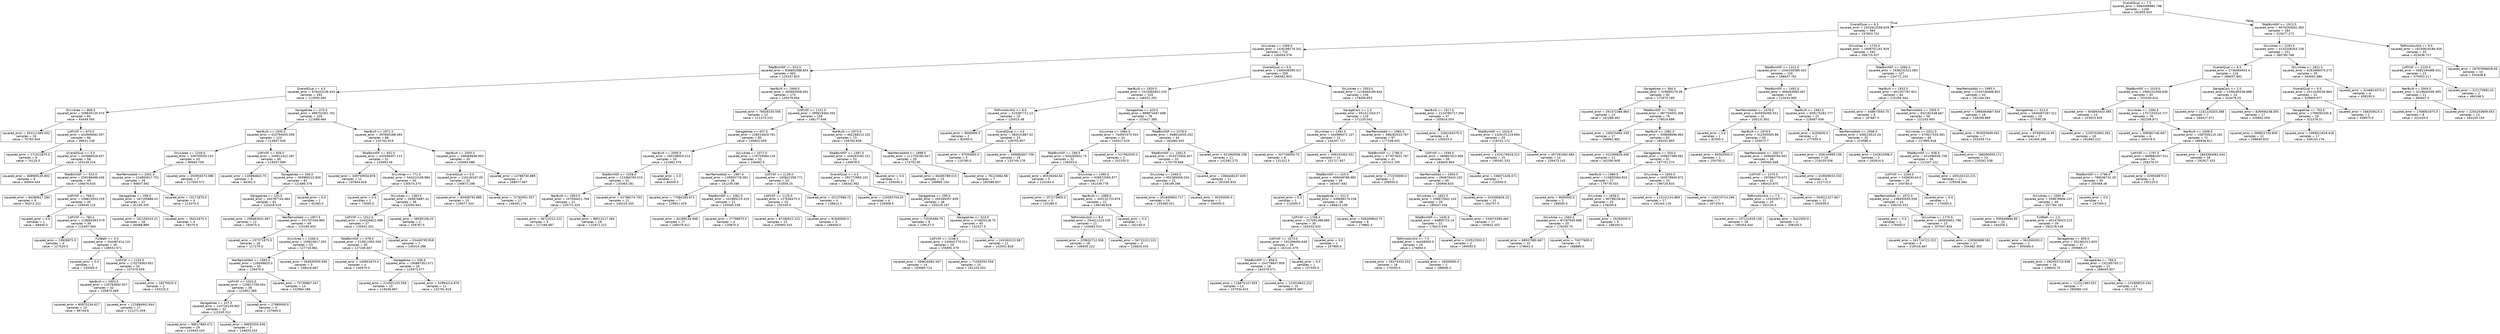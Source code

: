 digraph Tree {
node [shape=box, fontname="helvetica"] ;
edge [fontname="helvetica"] ;
0 [label="OverallQual <= 7.5\nsquared_error = 6564496985.798\nsamples = 1168\nvalue = 181855.043"] ;
1 [label="OverallQual <= 6.5\nsquared_error = 2422812556.629\nsamples = 984\nvalue = 157803.732"] ;
0 -> 1 [labeldistance=2.5, labelangle=45, headlabel="True"] ;
2 [label="GrLivArea <= 1409.0\nsquared_error = 1426198176.341\nsamples = 722\nvalue = 140054.576"] ;
1 -> 2 ;
3 [label="TotalBsmtSF <= 974.5\nsquared_error = 836852088.854\nsamples = 463\nvalue = 125337.823"] ;
2 -> 3 ;
4 [label="OverallQual <= 4.5\nsquared_error = 676423136.443\nsamples = 293\nvalue = 113593.392"] ;
3 -> 4 ;
5 [label="GrLivArea <= 808.0\nsquared_error = 549630135.574\nsamples = 84\nvalue = 93449.595"] ;
4 -> 5 ;
6 [label="squared_error = 353111360.052\nsamples = 18\nvalue = 70783.944"] ;
5 -> 6 ;
7 [label="1stFlrSF <= 675.5\nsquared_error = 424906062.057\nsamples = 66\nvalue = 99631.136"] ;
5 -> 7 ;
8 [label="squared_error = 271421875.0\nsamples = 8\nvalue = 74125.0"] ;
7 -> 8 ;
9 [label="OverallQual <= 3.5\nsquared_error = 343966526.657\nsamples = 58\nvalue = 103149.224"] ;
7 -> 9 ;
10 [label="squared_error = 368969135.802\nsamples = 9\nvalue = 83944.444"] ;
9 -> 10 ;
11 [label="TotalBsmtSF <= 553.0\nsquared_error = 259188496.436\nsamples = 49\nvalue = 106676.633"] ;
9 -> 11 ;
12 [label="squared_error = 84280617.284\nsamples = 9\nvalue = 94372.222"] ;
11 -> 12 ;
13 [label="1stFlrSF <= 709.0\nsquared_error = 256813553.259\nsamples = 40\nvalue = 109445.125"] ;
11 -> 13 ;
14 [label="squared_error = 0.0\nsamples = 1\nvalue = 68400.0"] ;
13 -> 14 ;
15 [label="1stFlrSF <= 783.0\nsquared_error = 219093393.579\nsamples = 39\nvalue = 110497.564"] ;
13 -> 15 ;
16 [label="squared_error = 23826875.0\nsamples = 4\nvalue = 127525.0"] ;
15 -> 16 ;
17 [label="FullBath <= 0.5\nsquared_error = 204487414.131\nsamples = 35\nvalue = 108551.571"] ;
15 -> 17 ;
18 [label="squared_error = 0.0\nsamples = 1\nvalue = 145000.0"] ;
17 -> 18 ;
19 [label="1stFlrSF <= 1155.5\nsquared_error = 170279363.952\nsamples = 34\nvalue = 107479.559"] ;
17 -> 19 ;
20 [label="YearBuilt <= 1953.5\nsquared_error = 135763692.937\nsamples = 32\nvalue = 105870.469"] ;
19 -> 20 ;
21 [label="squared_error = 80975134.427\nsamples = 15\nvalue = 99749.8"] ;
20 -> 21 ;
22 [label="squared_error = 121884942.644\nsamples = 17\nvalue = 111271.059"] ;
20 -> 22 ;
23 [label="squared_error = 18275625.0\nsamples = 2\nvalue = 133225.0"] ;
19 -> 23 ;
24 [label="GarageArea <= 375.0\nsquared_error = 498751001.761\nsamples = 209\nvalue = 121689.464"] ;
4 -> 24 ;
25 [label="YearBuilt <= 1935.5\nsquared_error = 423794055.559\nsamples = 123\nvalue = 113947.049"] ;
24 -> 25 ;
26 [label="GrLivArea <= 1249.0\nsquared_error = 339700505.153\nsamples = 33\nvalue = 99463.758"] ;
25 -> 26 ;
27 [label="YearRemodAdd <= 2001.0\nsquared_error = 224693017.751\nsamples = 26\nvalue = 94607.692"] ;
26 -> 27 ;
28 [label="GarageArea <= 298.0\nsquared_error = 187105888.43\nsamples = 22\nvalue = 91195.455"] ;
27 -> 28 ;
29 [label="squared_error = 161156543.21\nsamples = 18\nvalue = 94488.889"] ;
28 -> 29 ;
30 [label="squared_error = 35421875.0\nsamples = 4\nvalue = 76375.0"] ;
28 -> 30 ;
31 [label="squared_error = 15171875.0\nsamples = 4\nvalue = 113375.0"] ;
27 -> 31 ;
32 [label="squared_error = 353956573.388\nsamples = 7\nvalue = 117500.571"] ;
26 -> 32 ;
33 [label="1stFlrSF <= 556.0\nsquared_error = 349512422.287\nsamples = 90\nvalue = 119257.589"] ;
25 -> 33 ;
34 [label="squared_error = 135894843.75\nsamples = 8\nvalue = 94362.5"] ;
33 -> 34 ;
35 [label="GarageArea <= 356.0\nsquared_error = 303989222.845\nsamples = 82\nvalue = 121686.378"] ;
33 -> 35 ;
36 [label="GarageArea <= 220.0\nsquared_error = 263787743.484\nsamples = 81\nvalue = 122418.519"] ;
35 -> 36 ;
37 [label="squared_error = 299463541.667\nsamples = 12\nvalue = 105875.0"] ;
36 -> 37 ;
38 [label="YearRemodAdd <= 1957.5\nsquared_error = 201707444.865\nsamples = 69\nvalue = 125295.652"] ;
36 -> 38 ;
39 [label="squared_error = 257371875.0\nsamples = 16\nvalue = 117275.0"] ;
38 -> 39 ;
40 [label="GrLivArea <= 1346.0\nsquared_error = 159619617.302\nsamples = 53\nvalue = 127716.981"] ;
38 -> 40 ;
41 [label="YearRemodAdd <= 1993.0\nsquared_error = 126049825.0\nsamples = 50\nvalue = 126475.0"] ;
40 -> 41 ;
42 [label="1stFlrSF <= 1033.0\nsquared_error = 124817706.404\nsamples = 36\nvalue = 123951.389"] ;
41 -> 42 ;
43 [label="GarageArea <= 337.0\nsquared_error = 110726149.902\nsamples = 32\nvalue = 122245.312"] ;
42 -> 43 ;
44 [label="squared_error = 99017883.472\nsamples = 29\nvalue = 120943.103"] ;
43 -> 44 ;
45 [label="squared_error = 49055555.556\nsamples = 3\nvalue = 134833.333"] ;
43 -> 45 ;
46 [label="squared_error = 27980000.0\nsamples = 4\nvalue = 137600.0"] ;
42 -> 46 ;
47 [label="squared_error = 70730867.347\nsamples = 14\nvalue = 132964.286"] ;
41 -> 47 ;
48 [label="squared_error = 264930555.556\nsamples = 3\nvalue = 148416.667"] ;
40 -> 48 ;
49 [label="squared_error = 0.0\nsamples = 1\nvalue = 62383.0"] ;
35 -> 49 ;
50 [label="YearBuilt <= 1971.5\nsquared_error = 397600188.493\nsamples = 86\nvalue = 132762.919"] ;
24 -> 50 ;
51 [label="TotalBsmtSF <= 651.5\nsquared_error = 432046457.113\nsamples = 51\nvalue = 125693.49"] ;
50 -> 51 ;
52 [label="squared_error = 349759504.876\nsamples = 11\nvalue = 107944.818"] ;
51 -> 52 ;
53 [label="GrLivArea <= 771.0\nsquared_error = 344223108.984\nsamples = 40\nvalue = 130574.375"] ;
51 -> 53 ;
54 [label="squared_error = 0.0\nsamples = 1\nvalue = 73000.0"] ;
53 -> 54 ;
55 [label="GrLivArea <= 1383.5\nsquared_error = 265874887.41\nsamples = 39\nvalue = 132050.641"] ;
53 -> 55 ;
56 [label="1stFlrSF <= 1012.0\nsquared_error = 234326822.498\nsamples = 37\nvalue = 130551.351"] ;
55 -> 56 ;
57 [label="TotalBsmtSF <= 678.0\nsquared_error = 213811955.556\nsamples = 30\nvalue = 127106.667"] ;
56 -> 57 ;
58 [label="squared_error = 140901875.0\nsamples = 4\nvalue = 140975.0"] ;
57 -> 58 ;
59 [label="GarageArea <= 536.0\nsquared_error = 190887352.071\nsamples = 26\nvalue = 124973.077"] ;
57 -> 59 ;
60 [label="squared_error = 214501155.556\nsamples = 15\nvalue = 119246.667"] ;
59 -> 60 ;
61 [label="squared_error = 52994214.876\nsamples = 11\nvalue = 132781.818"] ;
59 -> 61 ;
62 [label="squared_error = 53449795.918\nsamples = 7\nvalue = 145314.286"] ;
56 -> 62 ;
63 [label="squared_error = 38595156.25\nsamples = 2\nvalue = 159787.5"] ;
55 -> 63 ;
64 [label="YearBuilt <= 2005.5\nsquared_error = 168469646.993\nsamples = 35\nvalue = 143064.086"] ;
50 -> 64 ;
65 [label="OverallQual <= 5.5\nsquared_error = 116130167.09\nsamples = 32\nvalue = 140672.188"] ;
64 -> 65 ;
66 [label="squared_error = 83408792.889\nsamples = 15\nvalue = 134077.333"] ;
65 -> 66 ;
67 [label="squared_error = 72765951.557\nsamples = 17\nvalue = 146491.176"] ;
65 -> 67 ;
68 [label="squared_error = 14788730.889\nsamples = 3\nvalue = 168577.667"] ;
64 -> 68 ;
69 [label="YearBuilt <= 1949.0\nsquared_error = 465893508.401\nsamples = 170\nvalue = 145579.694"] ;
3 -> 69 ;
70 [label="squared_error = 76928155.556\nsamples = 12\nvalue = 111373.333"] ;
69 -> 70 ;
71 [label="1stFlrSF <= 1151.0\nsquared_error = 399819364.355\nsamples = 158\nvalue = 148177.646"] ;
69 -> 71 ;
72 [label="GarageArea <= 407.0\nsquared_error = 228514620.761\nsamples = 85\nvalue = 140802.059"] ;
71 -> 72 ;
73 [label="YearBuilt <= 2000.5\nsquared_error = 180108503.214\nsamples = 33\nvalue = 131882.576"] ;
72 -> 73 ;
74 [label="TotalBsmtSF <= 1058.0\nsquared_error = 113384765.015\nsamples = 32\nvalue = 133363.281"] ;
73 -> 74 ;
75 [label="YearBuilt <= 1953.5\nsquared_error = 107594421.769\nsamples = 21\nvalue = 129771.429"] ;
74 -> 75 ;
76 [label="squared_error = 36722222.222\nsamples = 3\nvalue = 117166.667"] ;
75 -> 76 ;
77 [label="squared_error = 88513117.284\nsamples = 18\nvalue = 131872.222"] ;
75 -> 77 ;
78 [label="squared_error = 52788274.793\nsamples = 11\nvalue = 140220.455"] ;
74 -> 78 ;
79 [label="squared_error = 0.0\nsamples = 1\nvalue = 84500.0"] ;
73 -> 79 ;
80 [label="GrLivArea <= 1071.0\nsquared_error = 176705084.135\nsamples = 52\nvalue = 146462.5"] ;
72 -> 80 ;
81 [label="YearRemodAdd <= 1967.0\nsquared_error = 139950778.061\nsamples = 28\nvalue = 141239.286"] ;
80 -> 81 ;
82 [label="squared_error = 77084183.673\nsamples = 7\nvalue = 129821.429"] ;
81 -> 82 ;
83 [label="TotalBsmtSF <= 1061.5\nsquared_error = 102965215.419\nsamples = 21\nvalue = 145045.238"] ;
81 -> 83 ;
84 [label="squared_error = 62289134.948\nsamples = 17\nvalue = 148379.412"] ;
83 -> 84 ;
85 [label="squared_error = 27796875.0\nsamples = 4\nvalue = 130875.0"] ;
83 -> 85 ;
86 [label="1stFlrSF <= 1139.0\nsquared_error = 150622356.771\nsamples = 24\nvalue = 152556.25"] ;
80 -> 86 ;
87 [label="1stFlrSF <= 1125.5\nsquared_error = 127656475.0\nsamples = 20\nvalue = 155345.0"] ;
86 -> 87 ;
88 [label="squared_error = 67180622.222\nsamples = 15\nvalue = 150993.333"] ;
87 -> 88 ;
89 [label="squared_error = 81840000.0\nsamples = 5\nvalue = 168400.0"] ;
87 -> 89 ;
90 [label="squared_error = 32137968.75\nsamples = 4\nvalue = 138612.5"] ;
86 -> 90 ;
91 [label="YearBuilt <= 1973.5\nsquared_error = 462188215.102\nsamples = 73\nvalue = 156765.658"] ;
71 -> 91 ;
92 [label="TotalBsmtSF <= 1497.0\nsquared_error = 426263182.151\nsamples = 53\nvalue = 149978.0"] ;
91 -> 92 ;
93 [label="OverallQual <= 4.5\nsquared_error = 292772960.191\nsamples = 52\nvalue = 148342.962"] ;
92 -> 93 ;
94 [label="squared_error = 125093704.25\nsamples = 4\nvalue = 126908.5"] ;
93 -> 94 ;
95 [label="GarageArea <= 295.5\nsquared_error = 265269357.639\nsamples = 48\nvalue = 150129.167"] ;
93 -> 95 ;
96 [label="squared_error = 72535468.75\nsamples = 8\nvalue = 139137.5"] ;
95 -> 96 ;
97 [label="GarageArea <= 524.0\nsquared_error = 274820118.75\nsamples = 40\nvalue = 152327.5"] ;
95 -> 97 ;
98 [label="1stFlrSF <= 1248.5\nsquared_error = 240642770.511\nsamples = 29\nvalue = 155891.379"] ;
97 -> 98 ;
99 [label="squared_error = 356616492.347\nsamples = 14\nvalue = 150060.714"] ;
98 -> 99 ;
100 [label="squared_error = 71055555.556\nsamples = 15\nvalue = 161333.333"] ;
98 -> 100 ;
101 [label="squared_error = 243160123.967\nsamples = 11\nvalue = 142931.818"] ;
97 -> 101 ;
102 [label="squared_error = 0.0\nsamples = 1\nvalue = 235000.0"] ;
92 -> 102 ;
103 [label="YearRemodAdd <= 1998.5\nsquared_error = 111755280.947\nsamples = 20\nvalue = 174752.95"] ;
91 -> 103 ;
104 [label="squared_error = 66265789.515\nsamples = 13\nvalue = 169995.154"] ;
103 -> 104 ;
105 [label="squared_error = 76123064.98\nsamples = 7\nvalue = 183588.857"] ;
103 -> 105 ;
106 [label="OverallQual <= 5.5\nsquared_error = 1400438390.427\nsamples = 259\nvalue = 166362.903"] ;
2 -> 106 ;
107 [label="YearBuilt <= 1920.5\nsquared_error = 1023082822.245\nsamples = 103\nvalue = 146531.291"] ;
106 -> 107 ;
108 [label="TotRmsAbvGrd <= 6.5\nsquared_error = 515387711.13\nsamples = 25\nvalue = 125015.48"] ;
107 -> 108 ;
109 [label="squared_error = 9000000.0\nsamples = 2\nvalue = 82000.0"] ;
108 -> 109 ;
110 [label="OverallQual <= 4.5\nsquared_error = 384531867.52\nsamples = 23\nvalue = 128755.957"] ;
108 -> 110 ;
111 [label="squared_error = 97093600.0\nsamples = 5\nvalue = 110780.0"] ;
110 -> 111 ;
112 [label="squared_error = 349682847.756\nsamples = 18\nvalue = 133749.278"] ;
110 -> 112 ;
113 [label="GarageArea <= 425.0\nsquared_error = 989874467.698\nsamples = 78\nvalue = 153427.385"] ;
107 -> 113 ;
114 [label="GrLivArea <= 1984.0\nsquared_error = 744001475.543\nsamples = 34\nvalue = 140417.529"] ;
113 -> 114 ;
115 [label="TotalBsmtSF <= 266.5\nsquared_error = 504265922.75\nsamples = 32\nvalue = 136553.0"] ;
114 -> 115 ;
116 [label="squared_error = 85536464.64\nsamples = 5\nvalue = 110164.4"] ;
115 -> 116 ;
117 [label="GrLivArea <= 1490.0\nsquared_error = 428972593.877\nsamples = 27\nvalue = 141439.778"] ;
115 -> 117 ;
118 [label="squared_error = 257173600.0\nsamples = 5\nvalue = 120280.0"] ;
117 -> 118 ;
119 [label="YearBuilt <= 1989.5\nsquared_error = 343132723.876\nsamples = 22\nvalue = 146248.818"] ;
117 -> 119 ;
120 [label="TotRmsAbvGrd <= 9.0\nsquared_error = 254411124.535\nsamples = 21\nvalue = 144063.524"] ;
119 -> 120 ;
121 [label="squared_error = 229632712.506\nsamples = 18\nvalue = 146935.222"] ;
120 -> 121 ;
122 [label="squared_error = 56722222.222\nsamples = 3\nvalue = 126833.333"] ;
120 -> 122 ;
123 [label="squared_error = 0.0\nsamples = 1\nvalue = 192140.0"] ;
119 -> 123 ;
124 [label="squared_error = 517562500.0\nsamples = 2\nvalue = 202250.0"] ;
114 -> 124 ;
125 [label="TotalBsmtSF <= 1578.0\nsquared_error = 948014035.202\nsamples = 44\nvalue = 163480.455"] ;
113 -> 125 ;
126 [label="TotalBsmtSF <= 1302.5\nsquared_error = 910372604.007\nsamples = 33\nvalue = 170779.848"] ;
125 -> 126 ;
127 [label="GrLivArea <= 2460.5\nsquared_error = 452385658.204\nsamples = 21\nvalue = 159199.286"] ;
126 -> 127 ;
128 [label="squared_error = 351840663.717\nsamples = 19\nvalue = 155483.421"] ;
127 -> 128 ;
129 [label="squared_error = 30250000.0\nsamples = 2\nvalue = 194500.0"] ;
127 -> 129 ;
130 [label="squared_error = 1066448107.639\nsamples = 12\nvalue = 191045.833"] ;
126 -> 130 ;
131 [label="squared_error = 421564506.198\nsamples = 11\nvalue = 141582.273"] ;
125 -> 131 ;
132 [label="GrLivArea <= 1933.0\nsquared_error = 1218464199.844\nsamples = 156\nvalue = 179456.853"] ;
106 -> 132 ;
133 [label="GarageCars <= 1.5\nsquared_error = 651311503.57\nsamples = 119\nvalue = 171230.042"] ;
132 -> 133 ;
134 [label="GrLivArea <= 1491.5\nsquared_error = 444986472.107\nsamples = 22\nvalue = 144297.727"] ;
133 -> 134 ;
135 [label="squared_error = 347746093.75\nsamples = 8\nvalue = 131312.5"] ;
134 -> 135 ;
136 [label="squared_error = 349142002.551\nsamples = 14\nvalue = 151717.857"] ;
134 -> 136 ;
137 [label="YearRemodAdd <= 1983.0\nsquared_error = 496282533.787\nsamples = 97\nvalue = 177338.402"] ;
133 -> 137 ;
138 [label="TotalBsmtSF <= 1786.0\nsquared_error = 477873631.767\nsamples = 41\nvalue = 167412.195"] ;
137 -> 138 ;
139 [label="TotalBsmtSF <= 325.0\nsquared_error = 406048786.982\nsamples = 39\nvalue = 165407.692"] ;
138 -> 139 ;
140 [label="squared_error = 0.0\nsamples = 1\nvalue = 112000.0"] ;
139 -> 140 ;
141 [label="GarageArea <= 512.5\nsquared_error = 339696274.238\nsamples = 38\nvalue = 166813.158"] ;
139 -> 141 ;
142 [label="1stFlrSF <= 1706.5\nsquared_error = 227091388.889\nsamples = 30\nvalue = 163333.333"] ;
141 -> 142 ;
143 [label="1stFlrSF <= 1673.0\nsquared_error = 192299494.649\nsamples = 29\nvalue = 162141.379"] ;
142 -> 143 ;
144 [label="TotalBsmtSF <= 856.5\nsquared_error = 154778647.959\nsamples = 28\nvalue = 163378.571"] ;
143 -> 144 ;
145 [label="squared_error = 116875147.929\nsamples = 13\nvalue = 157034.615"] ;
144 -> 145 ;
146 [label="squared_error = 122519622.222\nsamples = 15\nvalue = 168876.667"] ;
144 -> 146 ;
147 [label="squared_error = 0.0\nsamples = 1\nvalue = 127500.0"] ;
143 -> 147 ;
148 [label="squared_error = 0.0\nsamples = 1\nvalue = 197900.0"] ;
142 -> 148 ;
149 [label="squared_error = 546269843.75\nsamples = 8\nvalue = 179862.5"] ;
141 -> 149 ;
150 [label="squared_error = 272250000.0\nsamples = 2\nvalue = 206500.0"] ;
138 -> 150 ;
151 [label="1stFlrSF <= 1594.0\nsquared_error = 384807623.908\nsamples = 56\nvalue = 184605.804"] ;
137 -> 151 ;
152 [label="YearRemodAdd <= 2004.5\nsquared_error = 294870442.232\nsamples = 49\nvalue = 180906.633"] ;
151 -> 152 ;
153 [label="GrLivArea <= 1652.5\nsquared_error = 206872942.143\nsamples = 39\nvalue = 185047.436"] ;
152 -> 153 ;
154 [label="TotalBsmtSF <= 1435.0\nsquared_error = 84895723.14\nsamples = 22\nvalue = 178413.636"] ;
153 -> 154 ;
155 [label="TotRmsAbvGrd <= 7.5\nsquared_error = 44438500.0\nsamples = 20\nvalue = 176850.0"] ;
154 -> 155 ;
156 [label="squared_error = 29373333.333\nsamples = 18\nvalue = 175500.0"] ;
155 -> 156 ;
157 [label="squared_error = 16000000.0\nsamples = 2\nvalue = 189000.0"] ;
155 -> 157 ;
158 [label="squared_error = 220522500.0\nsamples = 2\nvalue = 194050.0"] ;
154 -> 158 ;
159 [label="squared_error = 234074394.464\nsamples = 17\nvalue = 193632.353"] ;
153 -> 159 ;
160 [label="squared_error = 310395826.25\nsamples = 10\nvalue = 164757.5"] ;
152 -> 160 ;
161 [label="squared_error = 248071428.571\nsamples = 7\nvalue = 210500.0"] ;
151 -> 161 ;
162 [label="YearBuilt <= 1917.5\nsquared_error = 2124785717.294\nsamples = 37\nvalue = 205916.054"] ;
132 -> 162 ;
163 [label="squared_error = 2262164375.0\nsamples = 8\nvalue = 159425.0"] ;
162 -> 163 ;
164 [label="TotalBsmtSF <= 1024.5\nsquared_error = 1326151224.694\nsamples = 29\nvalue = 218741.172"] ;
162 -> 164 ;
165 [label="squared_error = 1324176918.222\nsamples = 15\nvalue = 199391.333"] ;
164 -> 165 ;
166 [label="squared_error = 497291662.694\nsamples = 14\nvalue = 239473.143"] ;
164 -> 166 ;
167 [label="GrLivArea <= 1725.0\nsquared_error = 1908701161.929\nsamples = 262\nvalue = 206715.527"] ;
1 -> 167 ;
168 [label="TotalBsmtSF <= 1312.0\nsquared_error = 1034100385.433\nsamples = 155\nvalue = 188037.761"] ;
167 -> 168 ;
169 [label="GarageArea <= 384.0\nsquared_error = 529065270.39\nsamples = 92\nvalue = 172975.185"] ;
168 -> 169 ;
170 [label="squared_error = 291472366.864\nsamples = 13\nvalue = 142288.462"] ;
169 -> 170 ;
171 [label="TotalBsmtSF <= 706.0\nsquared_error = 387704051.306\nsamples = 79\nvalue = 178024.899"] ;
169 -> 171 ;
172 [label="squared_error = 100070494.339\nsamples = 17\nvalue = 158961.882"] ;
171 -> 172 ;
173 [label="YearBuilt <= 1981.0\nsquared_error = 339608696.963\nsamples = 62\nvalue = 183251.855"] ;
171 -> 173 ;
174 [label="squared_error = 412280826.446\nsamples = 11\nvalue = 162390.909"] ;
173 -> 174 ;
175 [label="GarageArea <= 504.0\nsquared_error = 209827389.062\nsamples = 51\nvalue = 187751.275"] ;
173 -> 175 ;
176 [label="YearBuilt <= 1989.0\nsquared_error = 115855564.815\nsamples = 27\nvalue = 179778.333"] ;
175 -> 176 ;
177 [label="squared_error = 9000000.0\nsamples = 2\nvalue = 199500.0"] ;
176 -> 177 ;
178 [label="GrLivArea <= 1658.0\nsquared_error = 90799236.64\nsamples = 25\nvalue = 178200.6"] ;
176 -> 178 ;
179 [label="GrLivArea <= 1563.5\nsquared_error = 87187045.688\nsamples = 20\nvalue = 176200.75"] ;
178 -> 179 ;
180 [label="squared_error = 68937580.667\nsamples = 15\nvalue = 178641.0"] ;
179 -> 180 ;
181 [label="squared_error = 70477600.0\nsamples = 5\nvalue = 168880.0"] ;
179 -> 181 ;
182 [label="squared_error = 25260000.0\nsamples = 5\nvalue = 186200.0"] ;
178 -> 182 ;
183 [label="GrLivArea <= 1650.5\nsquared_error = 163578940.972\nsamples = 24\nvalue = 196720.833"] ;
175 -> 183 ;
184 [label="squared_error = 113141141.869\nsamples = 17\nvalue = 192344.118"] ;
183 -> 184 ;
185 [label="squared_error = 126570714.286\nsamples = 7\nvalue = 207350.0"] ;
183 -> 185 ;
186 [label="TotalBsmtSF <= 1492.0\nsquared_error = 956463060.467\nsamples = 63\nvalue = 210033.905"] ;
168 -> 186 ;
187 [label="YearRemodAdd <= 1978.0\nsquared_error = 845936495.551\nsamples = 41\nvalue = 200131.902"] ;
186 -> 187 ;
188 [label="squared_error = 0.0\nsamples = 1\nvalue = 82500.0"] ;
187 -> 188 ;
189 [label="YearBuilt <= 1979.5\nsquared_error = 512505005.86\nsamples = 40\nvalue = 203072.7"] ;
187 -> 189 ;
190 [label="squared_error = 85562500.0\nsamples = 2\nvalue = 250750.0"] ;
189 -> 190 ;
191 [label="YearRemodAdd <= 2007.5\nsquared_error = 409040764.601\nsamples = 38\nvalue = 200563.368"] ;
189 -> 191 ;
192 [label="1stFlrSF <= 1475.5\nsquared_error = 297964770.672\nsamples = 32\nvalue = 196410.875"] ;
191 -> 192 ;
193 [label="TotRmsAbvGrd <= 7.5\nsquared_error = 125253077.1\nsamples = 20\nvalue = 192134.0"] ;
192 -> 193 ;
194 [label="squared_error = 107121628.136\nsamples = 18\nvalue = 190354.444"] ;
193 -> 194 ;
195 [label="squared_error = 3422500.0\nsamples = 2\nvalue = 208150.0"] ;
193 -> 195 ;
196 [label="squared_error = 504521327.667\nsamples = 12\nvalue = 203539.0"] ;
192 -> 196 ;
197 [label="squared_error = 419009033.333\nsamples = 6\nvalue = 222710.0"] ;
191 -> 197 ;
198 [label="YearBuilt <= 1992.5\nsquared_error = 639175282.777\nsamples = 22\nvalue = 228487.636"] ;
186 -> 198 ;
199 [label="squared_error = 6250000.0\nsamples = 2\nvalue = 277500.0"] ;
198 -> 199 ;
200 [label="YearRemodAdd <= 2006.5\nsquared_error = 438224514.24\nsamples = 20\nvalue = 223586.4"] ;
198 -> 200 ;
201 [label="squared_error = 259144969.136\nsamples = 18\nvalue = 219105.556"] ;
200 -> 201 ;
202 [label="squared_error = 242923396.0\nsamples = 2\nvalue = 263914.0"] ;
200 -> 202 ;
203 [label="TotalBsmtSF <= 1060.0\nsquared_error = 1938231521.083\nsamples = 107\nvalue = 233772.103"] ;
167 -> 203 ;
204 [label="YearBuilt <= 1933.5\nsquared_error = 951357767.601\nsamples = 64\nvalue = 215354.344"] ;
203 -> 204 ;
205 [label="squared_error = 448873593.75\nsamples = 8\nvalue = 167687.5"] ;
204 -> 205 ;
206 [label="YearRemodAdd <= 2005.5\nsquared_error = 652181548.667\nsamples = 56\nvalue = 222163.893"] ;
204 -> 206 ;
207 [label="GrLivArea <= 2021.5\nsquared_error = 470617534.361\nsamples = 49\nvalue = 217895.918"] ;
206 -> 207 ;
208 [label="TotalBsmtSF <= 938.5\nsquared_error = 421096936.728\nsamples = 36\nvalue = 212347.222"] ;
207 -> 208 ;
209 [label="1stFlrSF <= 1204.0\nsquared_error = 240926144.0\nsamples = 25\nvalue = 204784.0"] ;
208 -> 209 ;
210 [label="YearRemodAdd <= 1972.0\nsquared_error = 198450555.556\nsamples = 24\nvalue = 206233.333"] ;
209 -> 210 ;
211 [label="squared_error = 0.0\nsamples = 1\nvalue = 176000.0"] ;
210 -> 211 ;
212 [label="GrLivArea <= 1775.5\nsquared_error = 165609451.796\nsamples = 23\nvalue = 207547.826"] ;
210 -> 212 ;
213 [label="squared_error = 161724722.222\nsamples = 6\nvalue = 216516.667"] ;
212 -> 213 ;
214 [label="squared_error = 128569688.581\nsamples = 17\nvalue = 204382.353"] ;
212 -> 214 ;
215 [label="squared_error = 0.0\nsamples = 1\nvalue = 170000.0"] ;
209 -> 215 ;
216 [label="squared_error = 405104132.231\nsamples = 11\nvalue = 229536.364"] ;
208 -> 216 ;
217 [label="squared_error = 286390059.172\nsamples = 13\nvalue = 233261.538"] ;
207 -> 217 ;
218 [label="squared_error = 903055699.061\nsamples = 7\nvalue = 252039.714"] ;
206 -> 218 ;
219 [label="YearRemodAdd <= 1993.5\nsquared_error = 2150746466.802\nsamples = 43\nvalue = 261184.581"] ;
203 -> 219 ;
220 [label="squared_error = 1966464687.654\nsamples = 18\nvalue = 238398.889"] ;
219 -> 220 ;
221 [label="GarageArea <= 513.0\nsquared_error = 1640467197.322\nsamples = 25\nvalue = 277590.28"] ;
219 -> 221 ;
222 [label="squared_error = 875600110.49\nsamples = 7\nvalue = 241405.286"] ;
221 -> 222 ;
223 [label="squared_error = 1230702802.062\nsamples = 18\nvalue = 291662.222"] ;
221 -> 223 ;
224 [label="TotalBsmtSF <= 1913.5\nsquared_error = 9076294002.383\nsamples = 184\nvalue = 310477.272"] ;
0 -> 224 [labeldistance=2.5, labelangle=-45, headlabel="False"] ;
225 [label="GrLivArea <= 2293.0\nsquared_error = 4132208263.158\nsamples = 151\nvalue = 285790.768"] ;
224 -> 225 ;
226 [label="OverallQual <= 8.5\nsquared_error = 2736484933.4\nsamples = 116\nvalue = 268057.802"] ;
225 -> 226 ;
227 [label="TotalBsmtSF <= 1019.0\nsquared_error = 2065141056.636\nsamples = 92\nvalue = 253339.424"] ;
226 -> 227 ;
228 [label="squared_error = 900893443.495\nsamples = 14\nvalue = 203923.929"] ;
227 -> 228 ;
229 [label="GrLivArea <= 1394.5\nsquared_error = 1757153310.727\nsamples = 78\nvalue = 262208.872"] ;
227 -> 229 ;
230 [label="squared_error = 306082746.667\nsamples = 6\nvalue = 205476.0"] ;
229 -> 230 ;
231 [label="YearBuilt <= 2006.5\nsquared_error = 1587506110.182\nsamples = 72\nvalue = 266936.611"] ;
229 -> 231 ;
232 [label="1stFlrSF <= 1797.5\nsquared_error = 868881047.011\nsamples = 54\nvalue = 258276.37"] ;
231 -> 232 ;
233 [label="TotalBsmtSF <= 1786.0\nsquared_error = 789036732.29\nsamples = 50\nvalue = 255568.48"] ;
232 -> 233 ;
234 [label="GrLivArea <= 1590.5\nsquared_error = 559676906.137\nsamples = 49\nvalue = 257784.163"] ;
233 -> 234 ;
235 [label="squared_error = 595640684.89\nsamples = 10\nvalue = 240256.1"] ;
234 -> 235 ;
236 [label="FullBath <= 1.5\nsquared_error = 451478323.223\nsamples = 39\nvalue = 262278.538"] ;
234 -> 236 ;
237 [label="squared_error = 361000000.0\nsamples = 2\nvalue = 305000.0"] ;
236 -> 237 ;
238 [label="GarageArea <= 659.0\nsquared_error = 352381011.603\nsamples = 37\nvalue = 259969.27"] ;
236 -> 238 ;
239 [label="squared_error = 292053710.938\nsamples = 16\nvalue = 248843.75"] ;
238 -> 239 ;
240 [label="GarageArea <= 766.0\nsquared_error = 232185705.17\nsamples = 21\nvalue = 268445.857"] ;
238 -> 240 ;
241 [label="squared_error = 112311963.551\nsamples = 7\nvalue = 283066.143"] ;
240 -> 241 ;
242 [label="squared_error = 131808010.204\nsamples = 14\nvalue = 261135.714"] ;
240 -> 242 ;
243 [label="squared_error = 0.0\nsamples = 1\nvalue = 147000.0"] ;
233 -> 243 ;
244 [label="squared_error = 629546875.0\nsamples = 4\nvalue = 292125.0"] ;
232 -> 244 ;
245 [label="squared_error = 2843384063.444\nsamples = 18\nvalue = 292917.333"] ;
231 -> 245 ;
246 [label="GarageCars <= 2.5\nsquared_error = 1296285336.688\nsamples = 24\nvalue = 324478.25"] ;
226 -> 246 ;
247 [label="squared_error = 1161224203.388\nsamples = 7\nvalue = 294427.571"] ;
246 -> 247 ;
248 [label="squared_error = 826946248.055\nsamples = 17\nvalue = 336852.059"] ;
246 -> 248 ;
249 [label="GrLivArea <= 2921.5\nsquared_error = 4261668370.273\nsamples = 35\nvalue = 344562.886"] ;
225 -> 249 ;
250 [label="OverallQual <= 9.5\nsquared_error = 2511539230.864\nsamples = 31\nvalue = 329900.677"] ;
249 -> 250 ;
251 [label="GarageArea <= 703.5\nsquared_error = 1796055345.8\nsamples = 29\nvalue = 322378.31"] ;
250 -> 251 ;
252 [label="squared_error = 589822740.806\nsamples = 12\nvalue = 298640.833"] ;
251 -> 252 ;
253 [label="squared_error = 1969012618.616\nsamples = 17\nvalue = 339134.176"] ;
251 -> 253 ;
254 [label="squared_error = 168350625.0\nsamples = 2\nvalue = 438975.0"] ;
250 -> 254 ;
255 [label="squared_error = 3246814075.0\nsamples = 4\nvalue = 458195.0"] ;
249 -> 255 ;
256 [label="TotRmsAbvGrd <= 9.5\nsquared_error = 16150819186.926\nsamples = 33\nvalue = 423436.727"] ;
224 -> 256 ;
257 [label="1stFlrSF <= 2225.5\nsquared_error = 4081194488.431\nsamples = 23\nvalue = 375953.217"] ;
256 -> 257 ;
258 [label="YearBuilt <= 2004.5\nsquared_error = 3218640295.905\nsamples = 21\nvalue = 365647.0"] ;
257 -> 258 ;
259 [label="squared_error = 1768001875.0\nsamples = 8\nvalue = 322425.0"] ;
258 -> 259 ;
260 [label="squared_error = 2254253669.053\nsamples = 13\nvalue = 392245.154"] ;
258 -> 260 ;
261 [label="squared_error = 312175892.25\nsamples = 2\nvalue = 484168.5"] ;
257 -> 261 ;
262 [label="squared_error = 26797906629.56\nsamples = 10\nvalue = 532648.8"] ;
256 -> 262 ;
}